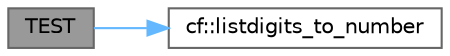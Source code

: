 digraph "TEST"
{
 // LATEX_PDF_SIZE
  bgcolor="transparent";
  edge [fontname=Helvetica,fontsize=10,labelfontname=Helvetica,labelfontsize=10];
  node [fontname=Helvetica,fontsize=10,shape=box,height=0.2,width=0.4];
  rankdir="LR";
  Node1 [id="Node000001",label="TEST",height=0.2,width=0.4,color="gray40", fillcolor="grey60", style="filled", fontcolor="black",tooltip=" "];
  Node1 -> Node2 [id="edge1_Node000001_Node000002",color="steelblue1",style="solid",tooltip=" "];
  Node2 [id="Node000002",label="cf::listdigits_to_number",height=0.2,width=0.4,color="grey40", fillcolor="white", style="filled",URL="$namespacecf.html#a3481ae25b51113b78dd0c221fd6e38fd",tooltip="From a vector of int [1,4,5,6] (for instance), returns 1456."];
}
